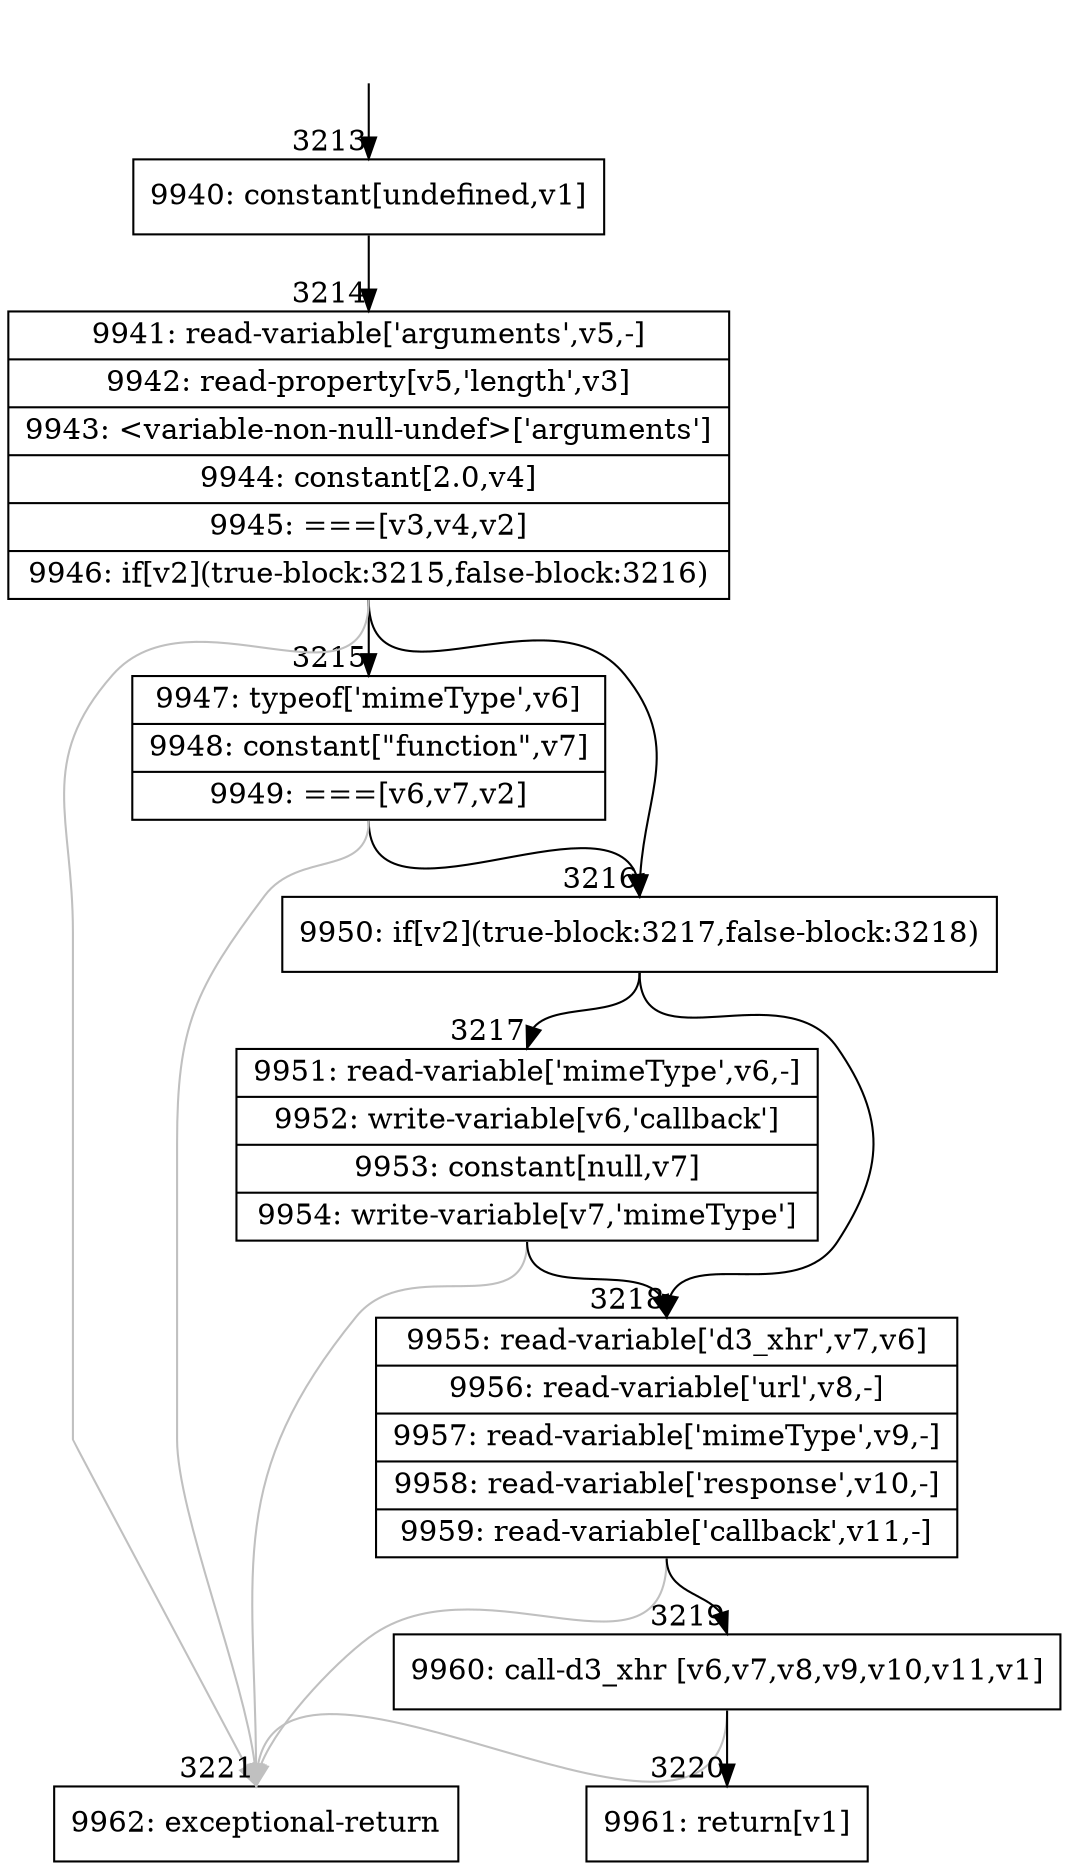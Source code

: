 digraph {
rankdir="TD"
BB_entry299[shape=none,label=""];
BB_entry299 -> BB3213 [tailport=s, headport=n, headlabel="    3213"]
BB3213 [shape=record label="{9940: constant[undefined,v1]}" ] 
BB3213 -> BB3214 [tailport=s, headport=n, headlabel="      3214"]
BB3214 [shape=record label="{9941: read-variable['arguments',v5,-]|9942: read-property[v5,'length',v3]|9943: \<variable-non-null-undef\>['arguments']|9944: constant[2.0,v4]|9945: ===[v3,v4,v2]|9946: if[v2](true-block:3215,false-block:3216)}" ] 
BB3214 -> BB3216 [tailport=s, headport=n, headlabel="      3216"]
BB3214 -> BB3215 [tailport=s, headport=n, headlabel="      3215"]
BB3214 -> BB3221 [tailport=s, headport=n, color=gray, headlabel="      3221"]
BB3215 [shape=record label="{9947: typeof['mimeType',v6]|9948: constant[\"function\",v7]|9949: ===[v6,v7,v2]}" ] 
BB3215 -> BB3216 [tailport=s, headport=n]
BB3215 -> BB3221 [tailport=s, headport=n, color=gray]
BB3216 [shape=record label="{9950: if[v2](true-block:3217,false-block:3218)}" ] 
BB3216 -> BB3217 [tailport=s, headport=n, headlabel="      3217"]
BB3216 -> BB3218 [tailport=s, headport=n, headlabel="      3218"]
BB3217 [shape=record label="{9951: read-variable['mimeType',v6,-]|9952: write-variable[v6,'callback']|9953: constant[null,v7]|9954: write-variable[v7,'mimeType']}" ] 
BB3217 -> BB3218 [tailport=s, headport=n]
BB3217 -> BB3221 [tailport=s, headport=n, color=gray]
BB3218 [shape=record label="{9955: read-variable['d3_xhr',v7,v6]|9956: read-variable['url',v8,-]|9957: read-variable['mimeType',v9,-]|9958: read-variable['response',v10,-]|9959: read-variable['callback',v11,-]}" ] 
BB3218 -> BB3219 [tailport=s, headport=n, headlabel="      3219"]
BB3218 -> BB3221 [tailport=s, headport=n, color=gray]
BB3219 [shape=record label="{9960: call-d3_xhr [v6,v7,v8,v9,v10,v11,v1]}" ] 
BB3219 -> BB3220 [tailport=s, headport=n, headlabel="      3220"]
BB3219 -> BB3221 [tailport=s, headport=n, color=gray]
BB3220 [shape=record label="{9961: return[v1]}" ] 
BB3221 [shape=record label="{9962: exceptional-return}" ] 
//#$~ 1927
}
